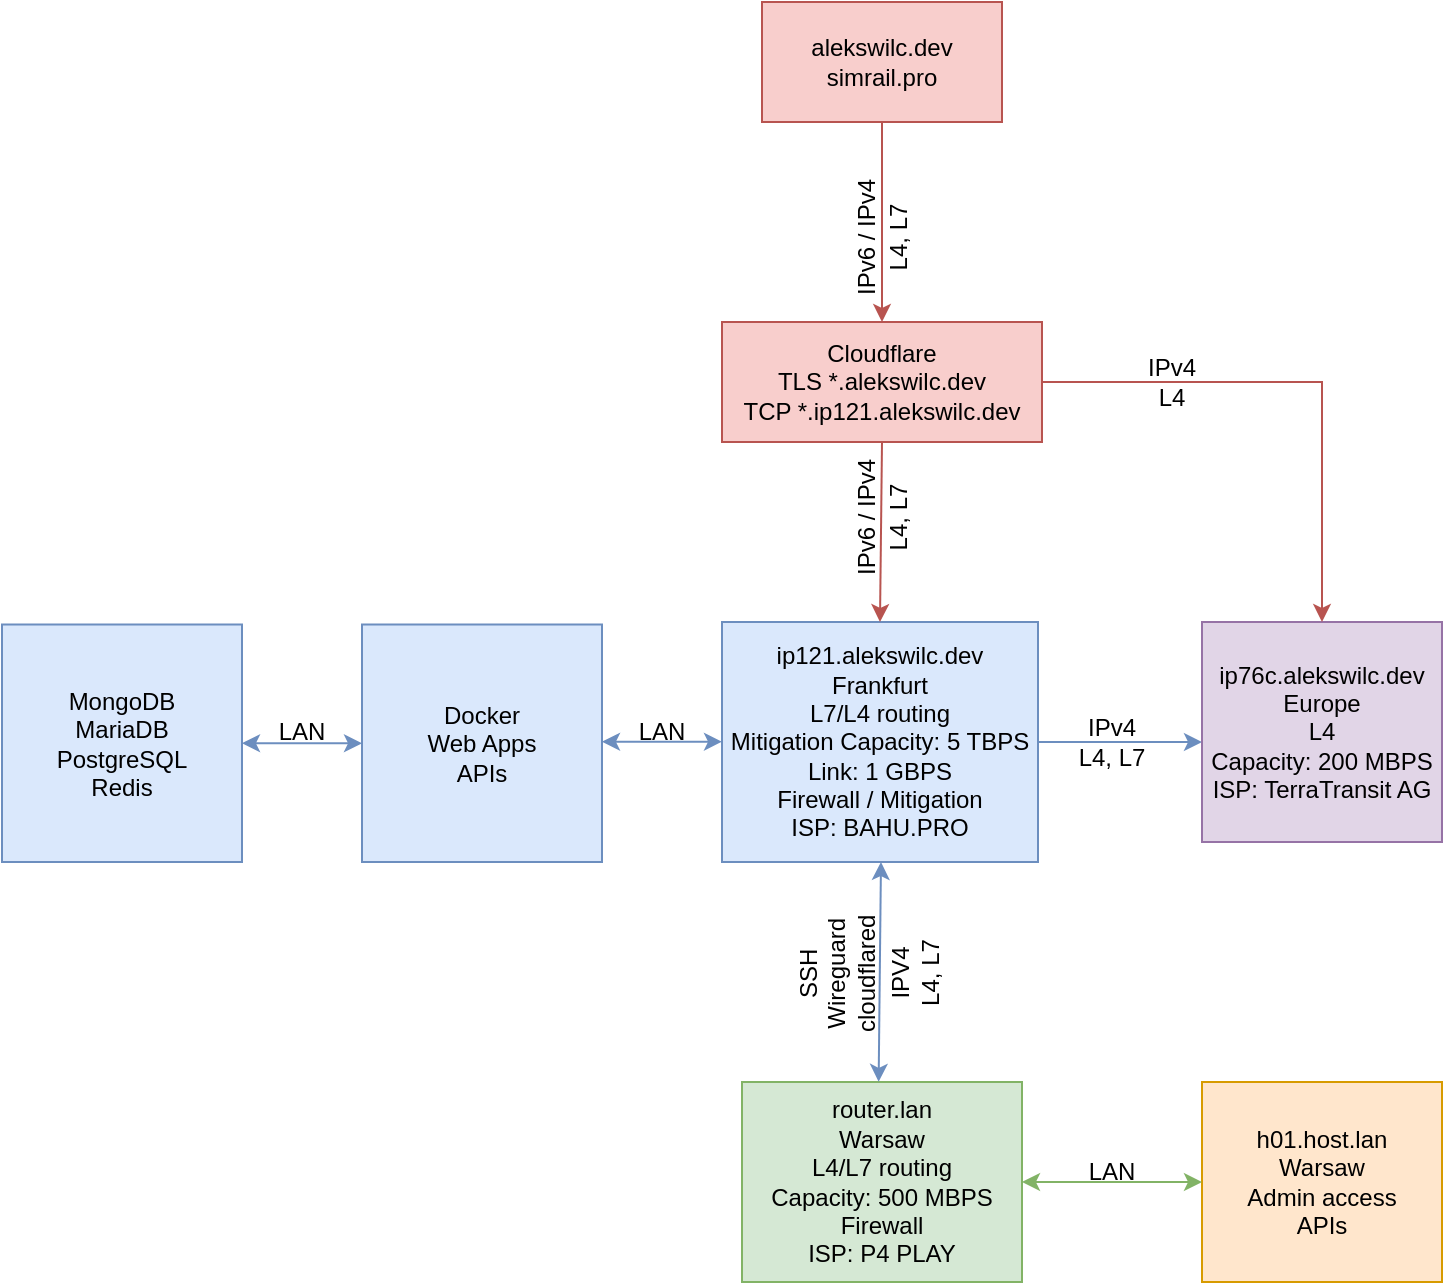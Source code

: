 <mxfile version="26.0.4">
  <diagram name="Strona-1" id="3rCF_KO8_yBiySD0Gu8W">
    <mxGraphModel dx="1372" dy="690" grid="0" gridSize="10" guides="1" tooltips="1" connect="1" arrows="1" fold="1" page="1" pageScale="1" pageWidth="1169" pageHeight="827" background="none" math="0" shadow="0">
      <root>
        <mxCell id="0" />
        <mxCell id="1" parent="0" />
        <mxCell id="dydmpswZqbHGdG9f96Rl-1" style="edgeStyle=orthogonalEdgeStyle;rounded=0;orthogonalLoop=1;jettySize=auto;html=1;exitX=1;exitY=0.5;exitDx=0;exitDy=0;entryX=1;entryY=0.5;entryDx=0;entryDy=0;fillColor=#e1d5e7;strokeColor=#9673a6;" edge="1" parent="1" source="dydmpswZqbHGdG9f96Rl-3" target="dydmpswZqbHGdG9f96Rl-3">
          <mxGeometry relative="1" as="geometry">
            <mxPoint x="740" y="425.333" as="targetPoint" />
            <Array as="points" />
          </mxGeometry>
        </mxCell>
        <mxCell id="dydmpswZqbHGdG9f96Rl-2" style="edgeStyle=orthogonalEdgeStyle;rounded=0;orthogonalLoop=1;jettySize=auto;html=1;exitX=1;exitY=0.5;exitDx=0;exitDy=0;entryX=0;entryY=0.5;entryDx=0;entryDy=0;curved=0;strokeColor=#6c8ebf;fillColor=#dae8fc;" edge="1" parent="1">
          <mxGeometry relative="1" as="geometry">
            <mxPoint x="690" y="450" as="sourcePoint" />
            <mxPoint x="800" y="450" as="targetPoint" />
            <Array as="points">
              <mxPoint x="740" y="450" />
              <mxPoint x="740" y="450" />
            </Array>
          </mxGeometry>
        </mxCell>
        <mxCell id="dydmpswZqbHGdG9f96Rl-3" value="ip121.alekswilc.dev&lt;br&gt;Frankfurt&lt;div&gt;L7/L4 routing&lt;br&gt;Mitigation Capacity: 5 TBPS&lt;br&gt;Link: 1 GBPS&lt;br&gt;Firewall / Mitigation&lt;br&gt;ISP: BAHU.PRO&lt;/div&gt;" style="rounded=0;whiteSpace=wrap;html=1;fillColor=#dae8fc;strokeColor=#6c8ebf;" vertex="1" parent="1">
          <mxGeometry x="560" y="390" width="158" height="120" as="geometry" />
        </mxCell>
        <mxCell id="dydmpswZqbHGdG9f96Rl-4" style="edgeStyle=orthogonalEdgeStyle;rounded=0;orthogonalLoop=1;jettySize=auto;html=1;exitX=0.5;exitY=1;exitDx=0;exitDy=0;entryX=0.5;entryY=0;entryDx=0;entryDy=0;fillColor=#f8cecc;strokeColor=#b85450;" edge="1" parent="1" source="dydmpswZqbHGdG9f96Rl-5" target="dydmpswZqbHGdG9f96Rl-9">
          <mxGeometry relative="1" as="geometry" />
        </mxCell>
        <mxCell id="dydmpswZqbHGdG9f96Rl-5" value="alekswilc.dev&lt;br&gt;simrail.pro" style="rounded=0;whiteSpace=wrap;html=1;fillColor=#f8cecc;strokeColor=#b85450;" vertex="1" parent="1">
          <mxGeometry x="580" y="80" width="120" height="60" as="geometry" />
        </mxCell>
        <mxCell id="dydmpswZqbHGdG9f96Rl-6" value="IPv6 / IPv4" style="text;html=1;align=center;verticalAlign=middle;whiteSpace=wrap;rounded=0;rotation=-90;" vertex="1" parent="1">
          <mxGeometry x="597" y="190" width="70" height="15" as="geometry" />
        </mxCell>
        <mxCell id="dydmpswZqbHGdG9f96Rl-7" value="ip76c.alekswilc.dev&lt;br&gt;Europe&lt;br&gt;L4&lt;div&gt;Capacity: 200 MBPS&lt;br&gt;ISP: TerraTransit AG&lt;/div&gt;" style="rounded=0;whiteSpace=wrap;html=1;fillColor=#e1d5e7;strokeColor=#9673a6;" vertex="1" parent="1">
          <mxGeometry x="800" y="390" width="120" height="110" as="geometry" />
        </mxCell>
        <mxCell id="dydmpswZqbHGdG9f96Rl-8" style="edgeStyle=orthogonalEdgeStyle;rounded=0;orthogonalLoop=1;jettySize=auto;html=1;exitX=1;exitY=0.5;exitDx=0;exitDy=0;entryX=0.5;entryY=0;entryDx=0;entryDy=0;fillColor=#f8cecc;strokeColor=#b85450;" edge="1" parent="1" source="dydmpswZqbHGdG9f96Rl-9" target="dydmpswZqbHGdG9f96Rl-7">
          <mxGeometry relative="1" as="geometry" />
        </mxCell>
        <mxCell id="dydmpswZqbHGdG9f96Rl-9" value="Cloudflare&lt;div&gt;TLS *.alekswilc.dev&lt;br&gt;TCP *.ip121.alekswilc.dev&lt;/div&gt;" style="rounded=0;whiteSpace=wrap;html=1;fillColor=#f8cecc;strokeColor=#b85450;" vertex="1" parent="1">
          <mxGeometry x="560" y="240" width="160" height="60" as="geometry" />
        </mxCell>
        <mxCell id="dydmpswZqbHGdG9f96Rl-10" value="IPv4&lt;div&gt;L4&lt;/div&gt;" style="text;html=1;align=center;verticalAlign=middle;whiteSpace=wrap;rounded=0;rotation=0;" vertex="1" parent="1">
          <mxGeometry x="750" y="250" width="70" height="40" as="geometry" />
        </mxCell>
        <mxCell id="dydmpswZqbHGdG9f96Rl-11" value="L4, L7" style="text;html=1;align=center;verticalAlign=middle;whiteSpace=wrap;rounded=0;rotation=-90;" vertex="1" parent="1">
          <mxGeometry x="613" y="190" width="70" height="15" as="geometry" />
        </mxCell>
        <mxCell id="dydmpswZqbHGdG9f96Rl-12" value="IPv6 / IPv4" style="text;html=1;align=center;verticalAlign=middle;whiteSpace=wrap;rounded=0;rotation=-90;" vertex="1" parent="1">
          <mxGeometry x="597" y="330" width="70" height="15" as="geometry" />
        </mxCell>
        <mxCell id="dydmpswZqbHGdG9f96Rl-13" value="L4, L7" style="text;html=1;align=center;verticalAlign=middle;whiteSpace=wrap;rounded=0;rotation=-90;" vertex="1" parent="1">
          <mxGeometry x="613" y="330" width="70" height="15" as="geometry" />
        </mxCell>
        <mxCell id="dydmpswZqbHGdG9f96Rl-14" value="LAN" style="text;html=1;align=center;verticalAlign=middle;whiteSpace=wrap;rounded=0;rotation=0;" vertex="1" parent="1">
          <mxGeometry x="320" y="435" width="60" height="20" as="geometry" />
        </mxCell>
        <mxCell id="dydmpswZqbHGdG9f96Rl-15" value="MongoDB&lt;br&gt;MariaDB&lt;br&gt;&lt;div&gt;PostgreSQL&lt;br&gt;Redis&lt;/div&gt;" style="rounded=0;whiteSpace=wrap;html=1;fillColor=#dae8fc;strokeColor=#6c8ebf;" vertex="1" parent="1">
          <mxGeometry x="200" y="391.25" width="120" height="118.75" as="geometry" />
        </mxCell>
        <mxCell id="dydmpswZqbHGdG9f96Rl-16" value="Docker&lt;br&gt;Web Apps&lt;br&gt;APIs" style="rounded=0;whiteSpace=wrap;html=1;fillColor=#dae8fc;strokeColor=#6c8ebf;" vertex="1" parent="1">
          <mxGeometry x="380" y="391.25" width="120" height="118.75" as="geometry" />
        </mxCell>
        <mxCell id="dydmpswZqbHGdG9f96Rl-17" value="" style="endArrow=classic;startArrow=classic;html=1;rounded=0;exitX=1;exitY=0.5;exitDx=0;exitDy=0;entryX=0;entryY=0.5;entryDx=0;entryDy=0;fillColor=#dae8fc;strokeColor=#6c8ebf;" edge="1" parent="1" source="dydmpswZqbHGdG9f96Rl-15" target="dydmpswZqbHGdG9f96Rl-16">
          <mxGeometry width="50" height="50" relative="1" as="geometry">
            <mxPoint x="710" y="470" as="sourcePoint" />
            <mxPoint x="760" y="420" as="targetPoint" />
            <Array as="points" />
          </mxGeometry>
        </mxCell>
        <mxCell id="dydmpswZqbHGdG9f96Rl-18" value="LAN" style="text;html=1;align=center;verticalAlign=middle;whiteSpace=wrap;rounded=0;rotation=0;" vertex="1" parent="1">
          <mxGeometry x="500" y="435" width="60" height="20" as="geometry" />
        </mxCell>
        <mxCell id="dydmpswZqbHGdG9f96Rl-19" value="" style="endArrow=classic;startArrow=classic;html=1;rounded=0;exitX=1;exitY=0.5;exitDx=0;exitDy=0;entryX=0;entryY=0.5;entryDx=0;entryDy=0;fillColor=#dae8fc;strokeColor=#6c8ebf;" edge="1" parent="1">
          <mxGeometry width="50" height="50" relative="1" as="geometry">
            <mxPoint x="500" y="449.86" as="sourcePoint" />
            <mxPoint x="560" y="449.86" as="targetPoint" />
            <Array as="points">
              <mxPoint x="530" y="449.86" />
            </Array>
          </mxGeometry>
        </mxCell>
        <mxCell id="dydmpswZqbHGdG9f96Rl-20" value="" style="endArrow=classic;html=1;rounded=0;exitX=0.5;exitY=1;exitDx=0;exitDy=0;entryX=0.5;entryY=0;entryDx=0;entryDy=0;fillColor=#f8cecc;strokeColor=#b85450;" edge="1" parent="1" source="dydmpswZqbHGdG9f96Rl-9" target="dydmpswZqbHGdG9f96Rl-3">
          <mxGeometry width="50" height="50" relative="1" as="geometry">
            <mxPoint x="690" y="360" as="sourcePoint" />
            <mxPoint x="740" y="310" as="targetPoint" />
          </mxGeometry>
        </mxCell>
        <mxCell id="dydmpswZqbHGdG9f96Rl-21" value="IPv4&lt;br&gt;L4, L7" style="text;html=1;align=center;verticalAlign=middle;whiteSpace=wrap;rounded=0;rotation=0;" vertex="1" parent="1">
          <mxGeometry x="720" y="440" width="70" height="20" as="geometry" />
        </mxCell>
        <mxCell id="dydmpswZqbHGdG9f96Rl-22" value="h01.host.lan&lt;br&gt;Warsaw&lt;br&gt;Admin access&lt;br&gt;APIs" style="rounded=0;whiteSpace=wrap;html=1;fillColor=#ffe6cc;strokeColor=#d79b00;" vertex="1" parent="1">
          <mxGeometry x="800" y="620" width="120" height="100" as="geometry" />
        </mxCell>
        <mxCell id="dydmpswZqbHGdG9f96Rl-23" value="router.lan&lt;br&gt;Warsaw&lt;br&gt;L4/L7 routing&lt;br&gt;Capacity: 500 MBPS&lt;br&gt;Firewall&lt;br&gt;ISP: P4 PLAY" style="rounded=0;whiteSpace=wrap;html=1;fillColor=#d5e8d4;strokeColor=#82b366;" vertex="1" parent="1">
          <mxGeometry x="570" y="620" width="140" height="100" as="geometry" />
        </mxCell>
        <mxCell id="dydmpswZqbHGdG9f96Rl-24" value="" style="endArrow=classic;startArrow=classic;html=1;rounded=0;entryX=0.512;entryY=1.023;entryDx=0;entryDy=0;fillColor=#dae8fc;strokeColor=#6c8ebf;entryPerimeter=0;exitX=0.488;exitY=-0.001;exitDx=0;exitDy=0;exitPerimeter=0;" edge="1" parent="1" source="dydmpswZqbHGdG9f96Rl-23">
          <mxGeometry width="50" height="50" relative="1" as="geometry">
            <mxPoint x="638.519" y="615.99" as="sourcePoint" />
            <mxPoint x="639.486" y="510.0" as="targetPoint" />
          </mxGeometry>
        </mxCell>
        <mxCell id="dydmpswZqbHGdG9f96Rl-25" value="SSH&lt;br&gt;Wireguard&lt;br&gt;cloudflared" style="text;html=1;align=center;verticalAlign=middle;whiteSpace=wrap;rounded=0;rotation=-90;" vertex="1" parent="1">
          <mxGeometry x="597" y="559.38" width="40" height="12.5" as="geometry" />
        </mxCell>
        <mxCell id="dydmpswZqbHGdG9f96Rl-27" value="" style="endArrow=classic;startArrow=classic;html=1;rounded=0;exitX=1;exitY=0.5;exitDx=0;exitDy=0;entryX=0;entryY=0.5;entryDx=0;entryDy=0;fillColor=#d5e8d4;strokeColor=#82b366;" edge="1" parent="1" source="dydmpswZqbHGdG9f96Rl-23" target="dydmpswZqbHGdG9f96Rl-22">
          <mxGeometry width="50" height="50" relative="1" as="geometry">
            <mxPoint x="700" y="660" as="sourcePoint" />
            <mxPoint x="750" y="610" as="targetPoint" />
          </mxGeometry>
        </mxCell>
        <mxCell id="dydmpswZqbHGdG9f96Rl-28" value="LAN" style="text;html=1;align=center;verticalAlign=middle;whiteSpace=wrap;rounded=0;rotation=0;" vertex="1" parent="1">
          <mxGeometry x="725" y="650" width="60" height="30" as="geometry" />
        </mxCell>
        <mxCell id="dydmpswZqbHGdG9f96Rl-31" value="IPV4&lt;br&gt;L4, L7" style="text;html=1;align=center;verticalAlign=middle;whiteSpace=wrap;rounded=0;rotation=-90;" vertex="1" parent="1">
          <mxGeometry x="621.7" y="550.0" width="68.87" height="31.25" as="geometry" />
        </mxCell>
      </root>
    </mxGraphModel>
  </diagram>
</mxfile>

